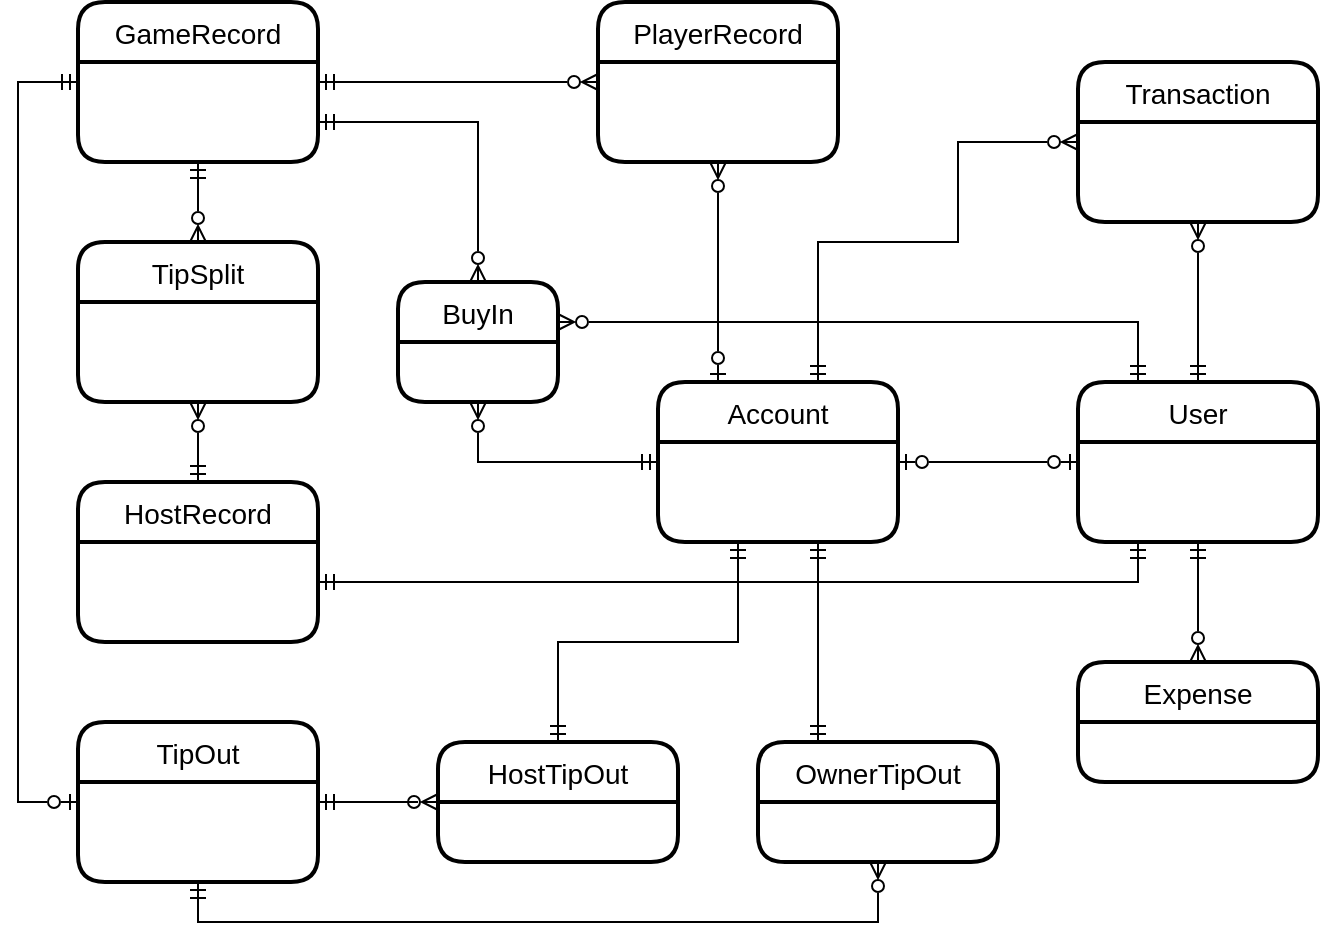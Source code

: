 <mxfile version="18.1.3"><diagram id="w0L7CGpu2vBnSmGvZVsh" name="Page-1"><mxGraphModel dx="1422" dy="804" grid="1" gridSize="10" guides="1" tooltips="1" connect="1" arrows="1" fold="1" page="1" pageScale="1" pageWidth="850" pageHeight="1100" math="0" shadow="0"><root><mxCell id="0"/><mxCell id="1" parent="0"/><mxCell id="ZaX6oeZhBEZYVlba4rvk-15" style="edgeStyle=orthogonalEdgeStyle;rounded=0;orthogonalLoop=1;jettySize=auto;html=1;entryX=0;entryY=0.5;entryDx=0;entryDy=0;startArrow=ERmandOne;startFill=0;endArrow=ERzeroToMany;endFill=0;" parent="1" source="ZaX6oeZhBEZYVlba4rvk-1" target="ZaX6oeZhBEZYVlba4rvk-4" edge="1"><mxGeometry relative="1" as="geometry"/></mxCell><mxCell id="ZaX6oeZhBEZYVlba4rvk-16" style="edgeStyle=orthogonalEdgeStyle;rounded=0;orthogonalLoop=1;jettySize=auto;html=1;startArrow=ERmandOne;startFill=0;endArrow=ERzeroToMany;endFill=0;" parent="1" source="ZaX6oeZhBEZYVlba4rvk-1" target="ZaX6oeZhBEZYVlba4rvk-8" edge="1"><mxGeometry relative="1" as="geometry"/></mxCell><mxCell id="ZaX6oeZhBEZYVlba4rvk-1" value="GameRecord" style="swimlane;childLayout=stackLayout;horizontal=1;startSize=30;horizontalStack=0;rounded=1;fontSize=14;fontStyle=0;strokeWidth=2;resizeParent=0;resizeLast=1;shadow=0;dashed=0;align=center;" parent="1" vertex="1"><mxGeometry x="120" y="40" width="120" height="80" as="geometry"/></mxCell><mxCell id="ZaX6oeZhBEZYVlba4rvk-26" style="edgeStyle=orthogonalEdgeStyle;rounded=0;orthogonalLoop=1;jettySize=auto;html=1;startArrow=ERzeroToMany;startFill=0;endArrow=ERzeroToOne;endFill=0;" parent="1" source="ZaX6oeZhBEZYVlba4rvk-4" target="ZaX6oeZhBEZYVlba4rvk-5" edge="1"><mxGeometry relative="1" as="geometry"><Array as="points"><mxPoint x="440" y="210"/><mxPoint x="440" y="210"/></Array></mxGeometry></mxCell><mxCell id="ZaX6oeZhBEZYVlba4rvk-4" value="PlayerRecord" style="swimlane;childLayout=stackLayout;horizontal=1;startSize=30;horizontalStack=0;rounded=1;fontSize=14;fontStyle=0;strokeWidth=2;resizeParent=0;resizeLast=1;shadow=0;dashed=0;align=center;" parent="1" vertex="1"><mxGeometry x="380" y="40" width="120" height="80" as="geometry"/></mxCell><mxCell id="ZaX6oeZhBEZYVlba4rvk-22" style="edgeStyle=orthogonalEdgeStyle;rounded=0;orthogonalLoop=1;jettySize=auto;html=1;entryX=0;entryY=0.5;entryDx=0;entryDy=0;startArrow=ERzeroToOne;startFill=0;endArrow=ERzeroToOne;endFill=0;" parent="1" source="ZaX6oeZhBEZYVlba4rvk-5" target="ZaX6oeZhBEZYVlba4rvk-6" edge="1"><mxGeometry relative="1" as="geometry"/></mxCell><mxCell id="ZaX6oeZhBEZYVlba4rvk-24" style="edgeStyle=orthogonalEdgeStyle;rounded=0;orthogonalLoop=1;jettySize=auto;html=1;entryX=0;entryY=0.5;entryDx=0;entryDy=0;startArrow=ERmandOne;startFill=0;endArrow=ERzeroToMany;endFill=0;" parent="1" source="ZaX6oeZhBEZYVlba4rvk-5" target="ZaX6oeZhBEZYVlba4rvk-7" edge="1"><mxGeometry relative="1" as="geometry"><mxPoint x="440" y="160" as="sourcePoint"/><Array as="points"><mxPoint x="490" y="160"/><mxPoint x="560" y="160"/><mxPoint x="560" y="110"/></Array></mxGeometry></mxCell><mxCell id="ZaX6oeZhBEZYVlba4rvk-25" style="edgeStyle=orthogonalEdgeStyle;rounded=0;orthogonalLoop=1;jettySize=auto;html=1;startArrow=ERmandOne;startFill=0;endArrow=ERzeroToMany;endFill=0;entryX=0.5;entryY=1;entryDx=0;entryDy=0;" parent="1" source="ZaX6oeZhBEZYVlba4rvk-6" target="ZaX6oeZhBEZYVlba4rvk-7" edge="1"><mxGeometry relative="1" as="geometry"><mxPoint x="620" y="130" as="targetPoint"/><Array as="points"><mxPoint x="680" y="210"/><mxPoint x="680" y="210"/></Array></mxGeometry></mxCell><mxCell id="ZaX6oeZhBEZYVlba4rvk-27" style="edgeStyle=orthogonalEdgeStyle;rounded=0;orthogonalLoop=1;jettySize=auto;html=1;entryX=0.5;entryY=0;entryDx=0;entryDy=0;startArrow=ERmandOne;startFill=0;endArrow=ERzeroToMany;endFill=0;exitX=0.5;exitY=1;exitDx=0;exitDy=0;" parent="1" source="ZaX6oeZhBEZYVlba4rvk-6" target="ZaX6oeZhBEZYVlba4rvk-13" edge="1"><mxGeometry relative="1" as="geometry"/></mxCell><mxCell id="ZaX6oeZhBEZYVlba4rvk-5" value="Account" style="swimlane;childLayout=stackLayout;horizontal=1;startSize=30;horizontalStack=0;rounded=1;fontSize=14;fontStyle=0;strokeWidth=2;resizeParent=0;resizeLast=1;shadow=0;dashed=0;align=center;" parent="1" vertex="1"><mxGeometry x="410" y="230" width="120" height="80" as="geometry"/></mxCell><mxCell id="ZaX6oeZhBEZYVlba4rvk-6" value="User" style="swimlane;childLayout=stackLayout;horizontal=1;startSize=30;horizontalStack=0;rounded=1;fontSize=14;fontStyle=0;strokeWidth=2;resizeParent=0;resizeLast=1;shadow=0;dashed=0;align=center;" parent="1" vertex="1"><mxGeometry x="620" y="230" width="120" height="80" as="geometry"/></mxCell><mxCell id="ZaX6oeZhBEZYVlba4rvk-7" value="Transaction" style="swimlane;childLayout=stackLayout;horizontal=1;startSize=30;horizontalStack=0;rounded=1;fontSize=14;fontStyle=0;strokeWidth=2;resizeParent=0;resizeLast=1;shadow=0;dashed=0;align=center;" parent="1" vertex="1"><mxGeometry x="620" y="70" width="120" height="80" as="geometry"/></mxCell><mxCell id="ZaX6oeZhBEZYVlba4rvk-8" value="TipSplit" style="swimlane;childLayout=stackLayout;horizontal=1;startSize=30;horizontalStack=0;rounded=1;fontSize=14;fontStyle=0;strokeWidth=2;resizeParent=0;resizeLast=1;shadow=0;dashed=0;align=center;" parent="1" vertex="1"><mxGeometry x="120" y="160" width="120" height="80" as="geometry"/></mxCell><mxCell id="ZaX6oeZhBEZYVlba4rvk-17" style="edgeStyle=orthogonalEdgeStyle;rounded=0;orthogonalLoop=1;jettySize=auto;html=1;startArrow=ERmandOne;startFill=0;endArrow=ERzeroToMany;endFill=0;" parent="1" source="ZaX6oeZhBEZYVlba4rvk-9" target="ZaX6oeZhBEZYVlba4rvk-8" edge="1"><mxGeometry relative="1" as="geometry"/></mxCell><mxCell id="ZaX6oeZhBEZYVlba4rvk-23" style="edgeStyle=orthogonalEdgeStyle;rounded=0;orthogonalLoop=1;jettySize=auto;html=1;startArrow=ERmandOne;startFill=0;endArrow=ERmandOne;endFill=0;" parent="1" source="ZaX6oeZhBEZYVlba4rvk-9" target="ZaX6oeZhBEZYVlba4rvk-6" edge="1"><mxGeometry relative="1" as="geometry"><Array as="points"><mxPoint x="650" y="330"/></Array></mxGeometry></mxCell><mxCell id="ZaX6oeZhBEZYVlba4rvk-9" value="HostRecord" style="swimlane;childLayout=stackLayout;horizontal=1;startSize=30;horizontalStack=0;rounded=1;fontSize=14;fontStyle=0;strokeWidth=2;resizeParent=0;resizeLast=1;shadow=0;dashed=0;align=center;" parent="1" vertex="1"><mxGeometry x="120" y="280" width="120" height="80" as="geometry"/></mxCell><mxCell id="ZaX6oeZhBEZYVlba4rvk-14" style="edgeStyle=orthogonalEdgeStyle;rounded=0;orthogonalLoop=1;jettySize=auto;html=1;startArrow=ERzeroToOne;startFill=0;endArrow=ERmandOne;endFill=0;" parent="1" source="ZaX6oeZhBEZYVlba4rvk-10" target="ZaX6oeZhBEZYVlba4rvk-1" edge="1"><mxGeometry relative="1" as="geometry"><Array as="points"><mxPoint x="90" y="440"/><mxPoint x="90" y="80"/></Array></mxGeometry></mxCell><mxCell id="ZaX6oeZhBEZYVlba4rvk-18" style="edgeStyle=orthogonalEdgeStyle;rounded=0;orthogonalLoop=1;jettySize=auto;html=1;startArrow=ERmandOne;startFill=0;endArrow=ERzeroToMany;endFill=0;" parent="1" source="ZaX6oeZhBEZYVlba4rvk-10" target="ZaX6oeZhBEZYVlba4rvk-11" edge="1"><mxGeometry relative="1" as="geometry"><mxPoint x="380" y="400" as="targetPoint"/><Array as="points"><mxPoint x="290" y="440"/><mxPoint x="290" y="440"/></Array></mxGeometry></mxCell><mxCell id="ZaX6oeZhBEZYVlba4rvk-19" style="edgeStyle=orthogonalEdgeStyle;rounded=0;orthogonalLoop=1;jettySize=auto;html=1;entryX=0.5;entryY=1;entryDx=0;entryDy=0;startArrow=ERmandOne;startFill=0;endArrow=ERzeroToMany;endFill=0;" parent="1" source="ZaX6oeZhBEZYVlba4rvk-10" target="ZaX6oeZhBEZYVlba4rvk-12" edge="1"><mxGeometry relative="1" as="geometry"><Array as="points"><mxPoint x="180" y="500"/><mxPoint x="520" y="500"/></Array></mxGeometry></mxCell><mxCell id="ZaX6oeZhBEZYVlba4rvk-10" value="TipOut" style="swimlane;childLayout=stackLayout;horizontal=1;startSize=30;horizontalStack=0;rounded=1;fontSize=14;fontStyle=0;strokeWidth=2;resizeParent=0;resizeLast=1;shadow=0;dashed=0;align=center;" parent="1" vertex="1"><mxGeometry x="120" y="400" width="120" height="80" as="geometry"/></mxCell><mxCell id="ZaX6oeZhBEZYVlba4rvk-20" style="edgeStyle=orthogonalEdgeStyle;rounded=0;orthogonalLoop=1;jettySize=auto;html=1;startArrow=ERmandOne;startFill=0;endArrow=ERmandOne;endFill=0;" parent="1" source="ZaX6oeZhBEZYVlba4rvk-11" target="ZaX6oeZhBEZYVlba4rvk-5" edge="1"><mxGeometry relative="1" as="geometry"><mxPoint x="420" y="280" as="targetPoint"/><Array as="points"><mxPoint x="360" y="360"/><mxPoint x="450" y="360"/></Array></mxGeometry></mxCell><mxCell id="ZaX6oeZhBEZYVlba4rvk-11" value="HostTipOut" style="swimlane;childLayout=stackLayout;horizontal=1;startSize=30;horizontalStack=0;rounded=1;fontSize=14;fontStyle=0;strokeWidth=2;resizeParent=0;resizeLast=1;shadow=0;dashed=0;align=center;" parent="1" vertex="1"><mxGeometry x="300" y="410" width="120" height="60" as="geometry"/></mxCell><mxCell id="ZaX6oeZhBEZYVlba4rvk-21" style="edgeStyle=orthogonalEdgeStyle;rounded=0;orthogonalLoop=1;jettySize=auto;html=1;startArrow=ERmandOne;startFill=0;endArrow=ERmandOne;endFill=0;" parent="1" source="ZaX6oeZhBEZYVlba4rvk-12" target="ZaX6oeZhBEZYVlba4rvk-5" edge="1"><mxGeometry relative="1" as="geometry"><mxPoint x="500" y="280" as="targetPoint"/><Array as="points"><mxPoint x="490" y="390"/><mxPoint x="490" y="390"/></Array></mxGeometry></mxCell><mxCell id="ZaX6oeZhBEZYVlba4rvk-12" value="OwnerTipOut" style="swimlane;childLayout=stackLayout;horizontal=1;startSize=30;horizontalStack=0;rounded=1;fontSize=14;fontStyle=0;strokeWidth=2;resizeParent=0;resizeLast=1;shadow=0;dashed=0;align=center;" parent="1" vertex="1"><mxGeometry x="460" y="410" width="120" height="60" as="geometry"/></mxCell><mxCell id="ZaX6oeZhBEZYVlba4rvk-13" value="Expense" style="swimlane;childLayout=stackLayout;horizontal=1;startSize=30;horizontalStack=0;rounded=1;fontSize=14;fontStyle=0;strokeWidth=2;resizeParent=0;resizeLast=1;shadow=0;dashed=0;align=center;" parent="1" vertex="1"><mxGeometry x="620" y="370" width="120" height="60" as="geometry"/></mxCell><mxCell id="ZaX6oeZhBEZYVlba4rvk-29" style="edgeStyle=orthogonalEdgeStyle;rounded=0;orthogonalLoop=1;jettySize=auto;html=1;startArrow=ERzeroToMany;startFill=0;endArrow=ERmandOne;endFill=0;" parent="1" source="ZaX6oeZhBEZYVlba4rvk-28" target="ZaX6oeZhBEZYVlba4rvk-5" edge="1"><mxGeometry relative="1" as="geometry"><Array as="points"><mxPoint x="320" y="270"/></Array></mxGeometry></mxCell><mxCell id="ZaX6oeZhBEZYVlba4rvk-30" style="edgeStyle=orthogonalEdgeStyle;rounded=0;orthogonalLoop=1;jettySize=auto;html=1;startArrow=ERzeroToMany;startFill=0;endArrow=ERmandOne;endFill=0;" parent="1" source="ZaX6oeZhBEZYVlba4rvk-28" target="ZaX6oeZhBEZYVlba4rvk-1" edge="1"><mxGeometry relative="1" as="geometry"><Array as="points"><mxPoint x="320" y="100"/></Array></mxGeometry></mxCell><mxCell id="ZaX6oeZhBEZYVlba4rvk-31" style="edgeStyle=orthogonalEdgeStyle;rounded=0;orthogonalLoop=1;jettySize=auto;html=1;startArrow=ERzeroToMany;startFill=0;endArrow=ERmandOne;endFill=0;" parent="1" source="ZaX6oeZhBEZYVlba4rvk-28" target="ZaX6oeZhBEZYVlba4rvk-6" edge="1"><mxGeometry relative="1" as="geometry"><Array as="points"><mxPoint x="650" y="200"/></Array></mxGeometry></mxCell><mxCell id="ZaX6oeZhBEZYVlba4rvk-28" value="BuyIn" style="swimlane;childLayout=stackLayout;horizontal=1;startSize=30;horizontalStack=0;rounded=1;fontSize=14;fontStyle=0;strokeWidth=2;resizeParent=0;resizeLast=1;shadow=0;dashed=0;align=center;" parent="1" vertex="1"><mxGeometry x="280" y="180" width="80" height="60" as="geometry"/></mxCell></root></mxGraphModel></diagram></mxfile>
